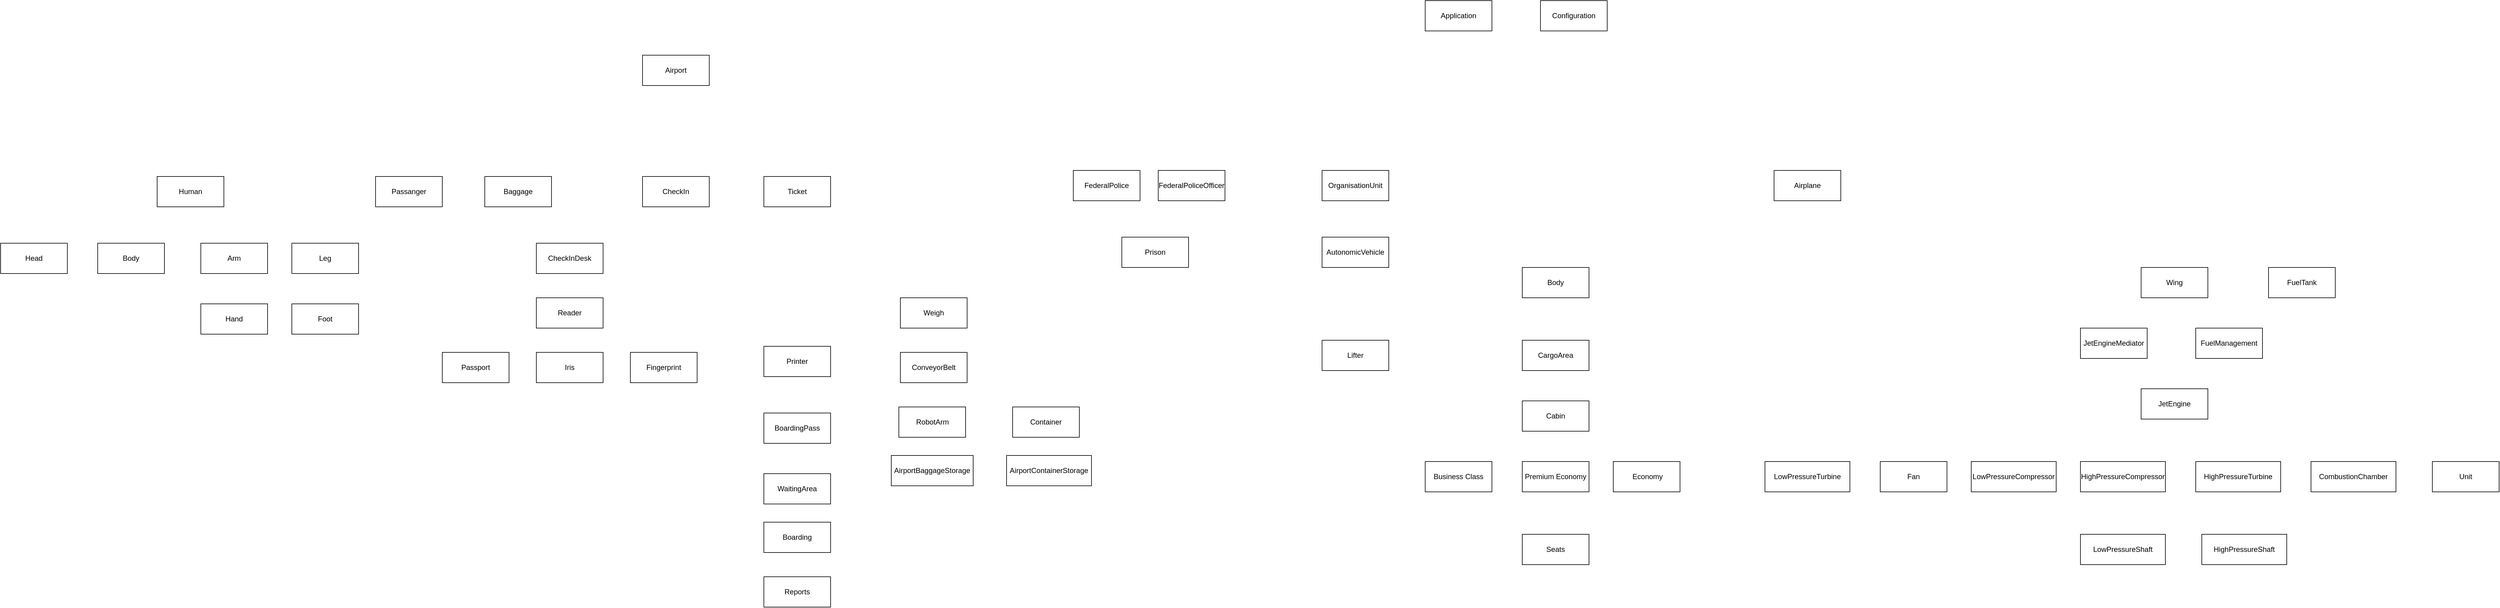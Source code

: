 <mxfile version="24.4.6" type="device">
  <diagram name="Seite-1" id="9gljBTgNpnOZX4wnUa-b">
    <mxGraphModel dx="5070" dy="2049" grid="1" gridSize="10" guides="1" tooltips="1" connect="1" arrows="1" fold="1" page="1" pageScale="1" pageWidth="827" pageHeight="1169" math="0" shadow="0">
      <root>
        <mxCell id="0" />
        <mxCell id="1" parent="0" />
        <mxCell id="2LmcFFchuBvGsKRj16lM-1" value="Airplane" style="html=1;whiteSpace=wrap;" vertex="1" parent="1">
          <mxGeometry x="265" y="80" width="110" height="50" as="geometry" />
        </mxCell>
        <mxCell id="2LmcFFchuBvGsKRj16lM-2" value="Configuration" style="html=1;whiteSpace=wrap;" vertex="1" parent="1">
          <mxGeometry x="-120" y="-200" width="110" height="50" as="geometry" />
        </mxCell>
        <mxCell id="2LmcFFchuBvGsKRj16lM-3" value="Application" style="html=1;whiteSpace=wrap;" vertex="1" parent="1">
          <mxGeometry x="-310" y="-200" width="110" height="50" as="geometry" />
        </mxCell>
        <mxCell id="2LmcFFchuBvGsKRj16lM-4" value="Body" style="html=1;whiteSpace=wrap;" vertex="1" parent="1">
          <mxGeometry x="-150" y="240" width="110" height="50" as="geometry" />
        </mxCell>
        <mxCell id="2LmcFFchuBvGsKRj16lM-5" value="Wing" style="html=1;whiteSpace=wrap;" vertex="1" parent="1">
          <mxGeometry x="870" y="240" width="110" height="50" as="geometry" />
        </mxCell>
        <mxCell id="2LmcFFchuBvGsKRj16lM-6" value="Cabin" style="html=1;whiteSpace=wrap;" vertex="1" parent="1">
          <mxGeometry x="-150" y="460" width="110" height="50" as="geometry" />
        </mxCell>
        <mxCell id="2LmcFFchuBvGsKRj16lM-7" value="Business Class" style="html=1;whiteSpace=wrap;" vertex="1" parent="1">
          <mxGeometry x="-310" y="560" width="110" height="50" as="geometry" />
        </mxCell>
        <mxCell id="2LmcFFchuBvGsKRj16lM-8" value="Premium Economy" style="html=1;whiteSpace=wrap;" vertex="1" parent="1">
          <mxGeometry x="-150" y="560" width="110" height="50" as="geometry" />
        </mxCell>
        <mxCell id="2LmcFFchuBvGsKRj16lM-9" value="&amp;nbsp;Economy" style="html=1;whiteSpace=wrap;" vertex="1" parent="1">
          <mxGeometry y="560" width="110" height="50" as="geometry" />
        </mxCell>
        <mxCell id="2LmcFFchuBvGsKRj16lM-10" value="Seats" style="html=1;whiteSpace=wrap;" vertex="1" parent="1">
          <mxGeometry x="-150" y="680" width="110" height="50" as="geometry" />
        </mxCell>
        <mxCell id="2LmcFFchuBvGsKRj16lM-11" value="JetEngine" style="html=1;whiteSpace=wrap;" vertex="1" parent="1">
          <mxGeometry x="870" y="440" width="110" height="50" as="geometry" />
        </mxCell>
        <mxCell id="2LmcFFchuBvGsKRj16lM-12" value="Fan" style="html=1;whiteSpace=wrap;" vertex="1" parent="1">
          <mxGeometry x="440" y="560" width="110" height="50" as="geometry" />
        </mxCell>
        <mxCell id="2LmcFFchuBvGsKRj16lM-13" value="LowPressureCompressor" style="html=1;whiteSpace=wrap;" vertex="1" parent="1">
          <mxGeometry x="590" y="560" width="140" height="50" as="geometry" />
        </mxCell>
        <mxCell id="2LmcFFchuBvGsKRj16lM-14" value="HighPressureCompressor" style="html=1;whiteSpace=wrap;" vertex="1" parent="1">
          <mxGeometry x="770" y="560" width="140" height="50" as="geometry" />
        </mxCell>
        <mxCell id="2LmcFFchuBvGsKRj16lM-15" value="HighPressureTurbine" style="html=1;whiteSpace=wrap;" vertex="1" parent="1">
          <mxGeometry x="960" y="560" width="140" height="50" as="geometry" />
        </mxCell>
        <mxCell id="2LmcFFchuBvGsKRj16lM-16" value="CombustionChamber" style="html=1;whiteSpace=wrap;" vertex="1" parent="1">
          <mxGeometry x="1150" y="560" width="140" height="50" as="geometry" />
        </mxCell>
        <mxCell id="2LmcFFchuBvGsKRj16lM-17" value="Unit" style="html=1;whiteSpace=wrap;" vertex="1" parent="1">
          <mxGeometry x="1350" y="560" width="110" height="50" as="geometry" />
        </mxCell>
        <mxCell id="2LmcFFchuBvGsKRj16lM-18" value="LowPressureShaft" style="html=1;whiteSpace=wrap;" vertex="1" parent="1">
          <mxGeometry x="770" y="680" width="140" height="50" as="geometry" />
        </mxCell>
        <mxCell id="2LmcFFchuBvGsKRj16lM-19" value="HighPressureShaft" style="html=1;whiteSpace=wrap;" vertex="1" parent="1">
          <mxGeometry x="970" y="680" width="140" height="50" as="geometry" />
        </mxCell>
        <mxCell id="2LmcFFchuBvGsKRj16lM-20" value="LowPressureTurbine" style="html=1;whiteSpace=wrap;" vertex="1" parent="1">
          <mxGeometry x="250" y="560" width="140" height="50" as="geometry" />
        </mxCell>
        <mxCell id="2LmcFFchuBvGsKRj16lM-21" value="CargoArea" style="html=1;whiteSpace=wrap;" vertex="1" parent="1">
          <mxGeometry x="-150" y="360" width="110" height="50" as="geometry" />
        </mxCell>
        <mxCell id="2LmcFFchuBvGsKRj16lM-22" value="CheckIn" style="html=1;whiteSpace=wrap;" vertex="1" parent="1">
          <mxGeometry x="-1600" y="90" width="110" height="50" as="geometry" />
        </mxCell>
        <mxCell id="2LmcFFchuBvGsKRj16lM-23" value="Airport" style="html=1;whiteSpace=wrap;" vertex="1" parent="1">
          <mxGeometry x="-1600" y="-110" width="110" height="50" as="geometry" />
        </mxCell>
        <mxCell id="2LmcFFchuBvGsKRj16lM-24" value="FuelTank" style="html=1;whiteSpace=wrap;" vertex="1" parent="1">
          <mxGeometry x="1080" y="240" width="110" height="50" as="geometry" />
        </mxCell>
        <mxCell id="2LmcFFchuBvGsKRj16lM-25" value="FuelManagement" style="html=1;whiteSpace=wrap;" vertex="1" parent="1">
          <mxGeometry x="960" y="340" width="110" height="50" as="geometry" />
        </mxCell>
        <mxCell id="2LmcFFchuBvGsKRj16lM-26" value="JetEngineMediator" style="html=1;whiteSpace=wrap;" vertex="1" parent="1">
          <mxGeometry x="770" y="340" width="110" height="50" as="geometry" />
        </mxCell>
        <mxCell id="2LmcFFchuBvGsKRj16lM-27" value="Human" style="html=1;whiteSpace=wrap;" vertex="1" parent="1">
          <mxGeometry x="-2400" y="90" width="110" height="50" as="geometry" />
        </mxCell>
        <mxCell id="2LmcFFchuBvGsKRj16lM-28" value="Head" style="html=1;whiteSpace=wrap;" vertex="1" parent="1">
          <mxGeometry x="-2658" y="200" width="110" height="50" as="geometry" />
        </mxCell>
        <mxCell id="2LmcFFchuBvGsKRj16lM-29" value="Body" style="html=1;whiteSpace=wrap;" vertex="1" parent="1">
          <mxGeometry x="-2498" y="200" width="110" height="50" as="geometry" />
        </mxCell>
        <mxCell id="2LmcFFchuBvGsKRj16lM-30" value="Arm" style="html=1;whiteSpace=wrap;" vertex="1" parent="1">
          <mxGeometry x="-2328" y="200" width="110" height="50" as="geometry" />
        </mxCell>
        <mxCell id="2LmcFFchuBvGsKRj16lM-31" value="Leg" style="html=1;whiteSpace=wrap;" vertex="1" parent="1">
          <mxGeometry x="-2178" y="200" width="110" height="50" as="geometry" />
        </mxCell>
        <mxCell id="2LmcFFchuBvGsKRj16lM-32" value="Hand" style="html=1;whiteSpace=wrap;" vertex="1" parent="1">
          <mxGeometry x="-2328" y="300" width="110" height="50" as="geometry" />
        </mxCell>
        <mxCell id="2LmcFFchuBvGsKRj16lM-34" value="Foot" style="html=1;whiteSpace=wrap;" vertex="1" parent="1">
          <mxGeometry x="-2178" y="300" width="110" height="50" as="geometry" />
        </mxCell>
        <mxCell id="2LmcFFchuBvGsKRj16lM-35" value="Baggage" style="html=1;whiteSpace=wrap;" vertex="1" parent="1">
          <mxGeometry x="-1860" y="90" width="110" height="50" as="geometry" />
        </mxCell>
        <mxCell id="2LmcFFchuBvGsKRj16lM-36" value="Boarding" style="html=1;whiteSpace=wrap;" vertex="1" parent="1">
          <mxGeometry x="-1400" y="660" width="110" height="50" as="geometry" />
        </mxCell>
        <mxCell id="2LmcFFchuBvGsKRj16lM-37" value="Container" style="html=1;whiteSpace=wrap;" vertex="1" parent="1">
          <mxGeometry x="-990" y="470" width="110" height="50" as="geometry" />
        </mxCell>
        <mxCell id="2LmcFFchuBvGsKRj16lM-38" value="CheckInDesk" style="html=1;whiteSpace=wrap;" vertex="1" parent="1">
          <mxGeometry x="-1775" y="200" width="110" height="50" as="geometry" />
        </mxCell>
        <mxCell id="2LmcFFchuBvGsKRj16lM-39" value="Reader" style="html=1;whiteSpace=wrap;" vertex="1" parent="1">
          <mxGeometry x="-1775" y="290" width="110" height="50" as="geometry" />
        </mxCell>
        <mxCell id="2LmcFFchuBvGsKRj16lM-40" value="Iris" style="html=1;whiteSpace=wrap;" vertex="1" parent="1">
          <mxGeometry x="-1775" y="380" width="110" height="50" as="geometry" />
        </mxCell>
        <mxCell id="2LmcFFchuBvGsKRj16lM-41" value="Fingerprint" style="html=1;whiteSpace=wrap;" vertex="1" parent="1">
          <mxGeometry x="-1620" y="380" width="110" height="50" as="geometry" />
        </mxCell>
        <mxCell id="2LmcFFchuBvGsKRj16lM-42" value="ConveyorBelt" style="html=1;whiteSpace=wrap;" vertex="1" parent="1">
          <mxGeometry x="-1175" y="380" width="110" height="50" as="geometry" />
        </mxCell>
        <mxCell id="2LmcFFchuBvGsKRj16lM-43" value="Printer" style="html=1;whiteSpace=wrap;" vertex="1" parent="1">
          <mxGeometry x="-1400" y="370" width="110" height="50" as="geometry" />
        </mxCell>
        <mxCell id="2LmcFFchuBvGsKRj16lM-44" value="Passport" style="html=1;whiteSpace=wrap;" vertex="1" parent="1">
          <mxGeometry x="-1930" y="380" width="110" height="50" as="geometry" />
        </mxCell>
        <mxCell id="2LmcFFchuBvGsKRj16lM-45" value="FederalPolice" style="html=1;whiteSpace=wrap;" vertex="1" parent="1">
          <mxGeometry x="-890" y="80" width="110" height="50" as="geometry" />
        </mxCell>
        <mxCell id="2LmcFFchuBvGsKRj16lM-46" value="FederalPoliceOfficer" style="html=1;whiteSpace=wrap;" vertex="1" parent="1">
          <mxGeometry x="-750" y="80" width="110" height="50" as="geometry" />
        </mxCell>
        <mxCell id="2LmcFFchuBvGsKRj16lM-47" value="Prison" style="html=1;whiteSpace=wrap;" vertex="1" parent="1">
          <mxGeometry x="-810" y="190" width="110" height="50" as="geometry" />
        </mxCell>
        <mxCell id="2LmcFFchuBvGsKRj16lM-48" value="WaitingArea" style="html=1;whiteSpace=wrap;" vertex="1" parent="1">
          <mxGeometry x="-1400" y="580" width="110" height="50" as="geometry" />
        </mxCell>
        <mxCell id="2LmcFFchuBvGsKRj16lM-49" value="Weigh" style="html=1;whiteSpace=wrap;" vertex="1" parent="1">
          <mxGeometry x="-1175" y="290" width="110" height="50" as="geometry" />
        </mxCell>
        <mxCell id="2LmcFFchuBvGsKRj16lM-50" value="RobotArm" style="html=1;whiteSpace=wrap;" vertex="1" parent="1">
          <mxGeometry x="-1177.5" y="470" width="110" height="50" as="geometry" />
        </mxCell>
        <mxCell id="2LmcFFchuBvGsKRj16lM-51" value="AirportBaggageStorage" style="html=1;whiteSpace=wrap;" vertex="1" parent="1">
          <mxGeometry x="-1190" y="550" width="135" height="50" as="geometry" />
        </mxCell>
        <mxCell id="2LmcFFchuBvGsKRj16lM-52" value="Ticket" style="html=1;whiteSpace=wrap;" vertex="1" parent="1">
          <mxGeometry x="-1400" y="90" width="110" height="50" as="geometry" />
        </mxCell>
        <mxCell id="2LmcFFchuBvGsKRj16lM-53" value="BoardingPass" style="html=1;whiteSpace=wrap;" vertex="1" parent="1">
          <mxGeometry x="-1400" y="480" width="110" height="50" as="geometry" />
        </mxCell>
        <mxCell id="2LmcFFchuBvGsKRj16lM-54" value="Reports" style="html=1;whiteSpace=wrap;" vertex="1" parent="1">
          <mxGeometry x="-1400" y="750" width="110" height="50" as="geometry" />
        </mxCell>
        <mxCell id="2LmcFFchuBvGsKRj16lM-55" value="AirportContainerStorage" style="html=1;whiteSpace=wrap;" vertex="1" parent="1">
          <mxGeometry x="-1000" y="550" width="140" height="50" as="geometry" />
        </mxCell>
        <mxCell id="2LmcFFchuBvGsKRj16lM-56" value="AutonomicVehicle" style="html=1;whiteSpace=wrap;" vertex="1" parent="1">
          <mxGeometry x="-480" y="190" width="110" height="50" as="geometry" />
        </mxCell>
        <mxCell id="2LmcFFchuBvGsKRj16lM-57" value="OrganisationUnit" style="html=1;whiteSpace=wrap;" vertex="1" parent="1">
          <mxGeometry x="-480" y="80" width="110" height="50" as="geometry" />
        </mxCell>
        <mxCell id="2LmcFFchuBvGsKRj16lM-59" value="Lifter" style="html=1;whiteSpace=wrap;" vertex="1" parent="1">
          <mxGeometry x="-480" y="360" width="110" height="50" as="geometry" />
        </mxCell>
        <mxCell id="2LmcFFchuBvGsKRj16lM-60" value="Passanger" style="html=1;whiteSpace=wrap;" vertex="1" parent="1">
          <mxGeometry x="-2040" y="90" width="110" height="50" as="geometry" />
        </mxCell>
      </root>
    </mxGraphModel>
  </diagram>
</mxfile>
